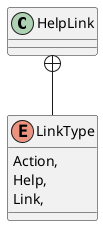 @startuml
class HelpLink {
}
enum LinkType {
    Action,
    Help,
    Link,
}
HelpLink +-- LinkType
@enduml
